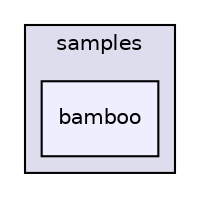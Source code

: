 digraph "samples/bamboo" {
  compound=true
  node [ fontsize="10", fontname="Helvetica"];
  edge [ labelfontsize="10", labelfontname="Helvetica"];
  subgraph clusterdir_6f9635d4fbfa321d4c00f29df5cd540c {
    graph [ bgcolor="#ddddee", pencolor="black", label="samples" fontname="Helvetica", fontsize="10", URL="dir_6f9635d4fbfa321d4c00f29df5cd540c.html"]
  dir_112f3ba1b16e25834edeb1f9f1ac63ae [shape=box, label="bamboo", style="filled", fillcolor="#eeeeff", pencolor="black", URL="dir_112f3ba1b16e25834edeb1f9f1ac63ae.html"];
  }
}
